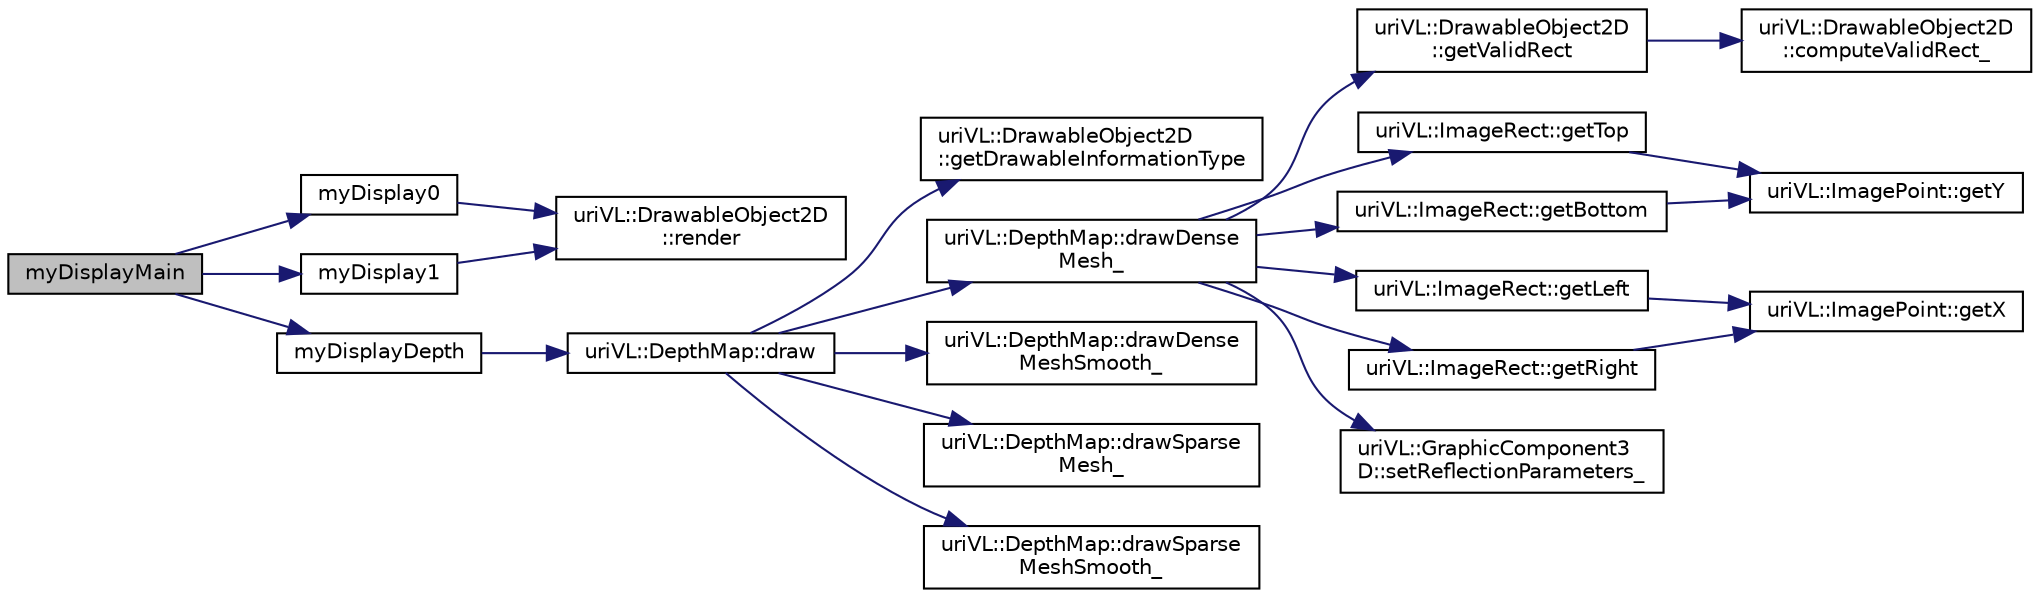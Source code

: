 digraph "myDisplayMain"
{
  edge [fontname="Helvetica",fontsize="10",labelfontname="Helvetica",labelfontsize="10"];
  node [fontname="Helvetica",fontsize="10",shape=record];
  rankdir="LR";
  Node1 [label="myDisplayMain",height=0.2,width=0.4,color="black", fillcolor="grey75", style="filled", fontcolor="black"];
  Node1 -> Node2 [color="midnightblue",fontsize="10",style="solid",fontname="Helvetica"];
  Node2 [label="myDisplay0",height=0.2,width=0.4,color="black", fillcolor="white", style="filled",URL="$main__stereo_8cpp.html#a203e370232115e0fd93fae4a255d9d7d"];
  Node2 -> Node3 [color="midnightblue",fontsize="10",style="solid",fontname="Helvetica"];
  Node3 [label="uriVL::DrawableObject2D\l::render",height=0.2,width=0.4,color="black", fillcolor="white", style="filled",URL="$classuriVL_1_1DrawableObject2D.html#ac8e503cfade891e7ac2a25467cb7d24a",tooltip="Renders the object at the default depth and (0, 0) location. "];
  Node1 -> Node4 [color="midnightblue",fontsize="10",style="solid",fontname="Helvetica"];
  Node4 [label="myDisplay1",height=0.2,width=0.4,color="black", fillcolor="white", style="filled",URL="$main__stereo_8cpp.html#a7af0867a250b60f1375c843341bc40b6"];
  Node4 -> Node3 [color="midnightblue",fontsize="10",style="solid",fontname="Helvetica"];
  Node1 -> Node5 [color="midnightblue",fontsize="10",style="solid",fontname="Helvetica"];
  Node5 [label="myDisplayDepth",height=0.2,width=0.4,color="black", fillcolor="white", style="filled",URL="$main__stereo_8cpp.html#a882ec2e639ebcc11b7edc99d207d0c50"];
  Node5 -> Node6 [color="midnightblue",fontsize="10",style="solid",fontname="Helvetica"];
  Node6 [label="uriVL::DepthMap::draw",height=0.2,width=0.4,color="black", fillcolor="white", style="filled",URL="$classuriVL_1_1DepthMap.html#a995aa3f9b71f2694667ea9b06a58a942",tooltip="Renders the depth map as a meshed surface. "];
  Node6 -> Node7 [color="midnightblue",fontsize="10",style="solid",fontname="Helvetica"];
  Node7 [label="uriVL::DrawableObject2D\l::getDrawableInformationType",height=0.2,width=0.4,color="black", fillcolor="white", style="filled",URL="$classuriVL_1_1DrawableObject2D.html#ae0f3b109096e3e4ffaa08881c3606ee1",tooltip="Returns the type of information stored in this object. "];
  Node6 -> Node8 [color="midnightblue",fontsize="10",style="solid",fontname="Helvetica"];
  Node8 [label="uriVL::DepthMap::drawDense\lMesh_",height=0.2,width=0.4,color="black", fillcolor="white", style="filled",URL="$classuriVL_1_1DepthMap.html#a7d9f00cd5df839ee1e999dede1eaaa8d",tooltip="Draws the triangular mesh of a dense map. "];
  Node8 -> Node9 [color="midnightblue",fontsize="10",style="solid",fontname="Helvetica"];
  Node9 [label="uriVL::DrawableObject2D\l::getValidRect",height=0.2,width=0.4,color="black", fillcolor="white", style="filled",URL="$classuriVL_1_1DrawableObject2D.html#ad654c2c5da02b3b20298c3eef4153874",tooltip="Returns the object&#39;s valid data rectangle. "];
  Node9 -> Node10 [color="midnightblue",fontsize="10",style="solid",fontname="Helvetica"];
  Node10 [label="uriVL::DrawableObject2D\l::computeValidRect_",height=0.2,width=0.4,color="black", fillcolor="white", style="filled",URL="$classuriVL_1_1DrawableObject2D.html#a9eb135fd212d80a8fbc3caa7e242d9dd",tooltip="Calculates the object&#39;s valid box. "];
  Node8 -> Node11 [color="midnightblue",fontsize="10",style="solid",fontname="Helvetica"];
  Node11 [label="uriVL::ImageRect::getTop",height=0.2,width=0.4,color="black", fillcolor="white", style="filled",URL="$classuriVL_1_1ImageRect.html#a2715b0a7b291354fd839a95ece0e0aba",tooltip="Returns the minimum y coordinate of the rectangle. "];
  Node11 -> Node12 [color="midnightblue",fontsize="10",style="solid",fontname="Helvetica"];
  Node12 [label="uriVL::ImagePoint::getY",height=0.2,width=0.4,color="black", fillcolor="white", style="filled",URL="$classuriVL_1_1ImagePoint.html#a4edda1ad5b1f3b39db3ac200dfddf016",tooltip="Returns the point&#39;s y coordinate. "];
  Node8 -> Node13 [color="midnightblue",fontsize="10",style="solid",fontname="Helvetica"];
  Node13 [label="uriVL::ImageRect::getBottom",height=0.2,width=0.4,color="black", fillcolor="white", style="filled",URL="$classuriVL_1_1ImageRect.html#acb34c902550ecb25f7fa6ffb620aea71",tooltip="Returns the maximum y coordinate of the rectangle. "];
  Node13 -> Node12 [color="midnightblue",fontsize="10",style="solid",fontname="Helvetica"];
  Node8 -> Node14 [color="midnightblue",fontsize="10",style="solid",fontname="Helvetica"];
  Node14 [label="uriVL::ImageRect::getLeft",height=0.2,width=0.4,color="black", fillcolor="white", style="filled",URL="$classuriVL_1_1ImageRect.html#a38bd531df6bd6c4892bca1a690feda13",tooltip="Returns the minimum x coordinate of the rectangle. "];
  Node14 -> Node15 [color="midnightblue",fontsize="10",style="solid",fontname="Helvetica"];
  Node15 [label="uriVL::ImagePoint::getX",height=0.2,width=0.4,color="black", fillcolor="white", style="filled",URL="$classuriVL_1_1ImagePoint.html#a4845eb34e164c8dffd9b366cf61f3f5b",tooltip="Returns the point&#39;s x coordinate. "];
  Node8 -> Node16 [color="midnightblue",fontsize="10",style="solid",fontname="Helvetica"];
  Node16 [label="uriVL::ImageRect::getRight",height=0.2,width=0.4,color="black", fillcolor="white", style="filled",URL="$classuriVL_1_1ImageRect.html#a89884bd1866a1b7ffb67d4cc1ec1a052",tooltip="Returns the maximum x coordinate of the rectangle. "];
  Node16 -> Node15 [color="midnightblue",fontsize="10",style="solid",fontname="Helvetica"];
  Node8 -> Node17 [color="midnightblue",fontsize="10",style="solid",fontname="Helvetica"];
  Node17 [label="uriVL::GraphicComponent3\lD::setReflectionParameters_",height=0.2,width=0.4,color="black", fillcolor="white", style="filled",URL="$classuriVL_1_1GraphicComponent3D.html#ab3cdc371e0c01b126517969ecc9bef0c"];
  Node6 -> Node18 [color="midnightblue",fontsize="10",style="solid",fontname="Helvetica"];
  Node18 [label="uriVL::DepthMap::drawDense\lMeshSmooth_",height=0.2,width=0.4,color="black", fillcolor="white", style="filled",URL="$classuriVL_1_1DepthMap.html#a2cba3cb29bcf1082c2df3a9c14ae45b1",tooltip="Draws the smoothed triangular mesh of a dense map. "];
  Node6 -> Node19 [color="midnightblue",fontsize="10",style="solid",fontname="Helvetica"];
  Node19 [label="uriVL::DepthMap::drawSparse\lMesh_",height=0.2,width=0.4,color="black", fillcolor="white", style="filled",URL="$classuriVL_1_1DepthMap.html#a58cf021ff9106202cc642d42bccb61f6",tooltip="Draws the mesh of a sparse map. "];
  Node6 -> Node20 [color="midnightblue",fontsize="10",style="solid",fontname="Helvetica"];
  Node20 [label="uriVL::DepthMap::drawSparse\lMeshSmooth_",height=0.2,width=0.4,color="black", fillcolor="white", style="filled",URL="$classuriVL_1_1DepthMap.html#ad5b005caecbb534e31fd277994a1db9e",tooltip="Draws the smoothed mesh of a sparse map. "];
}
